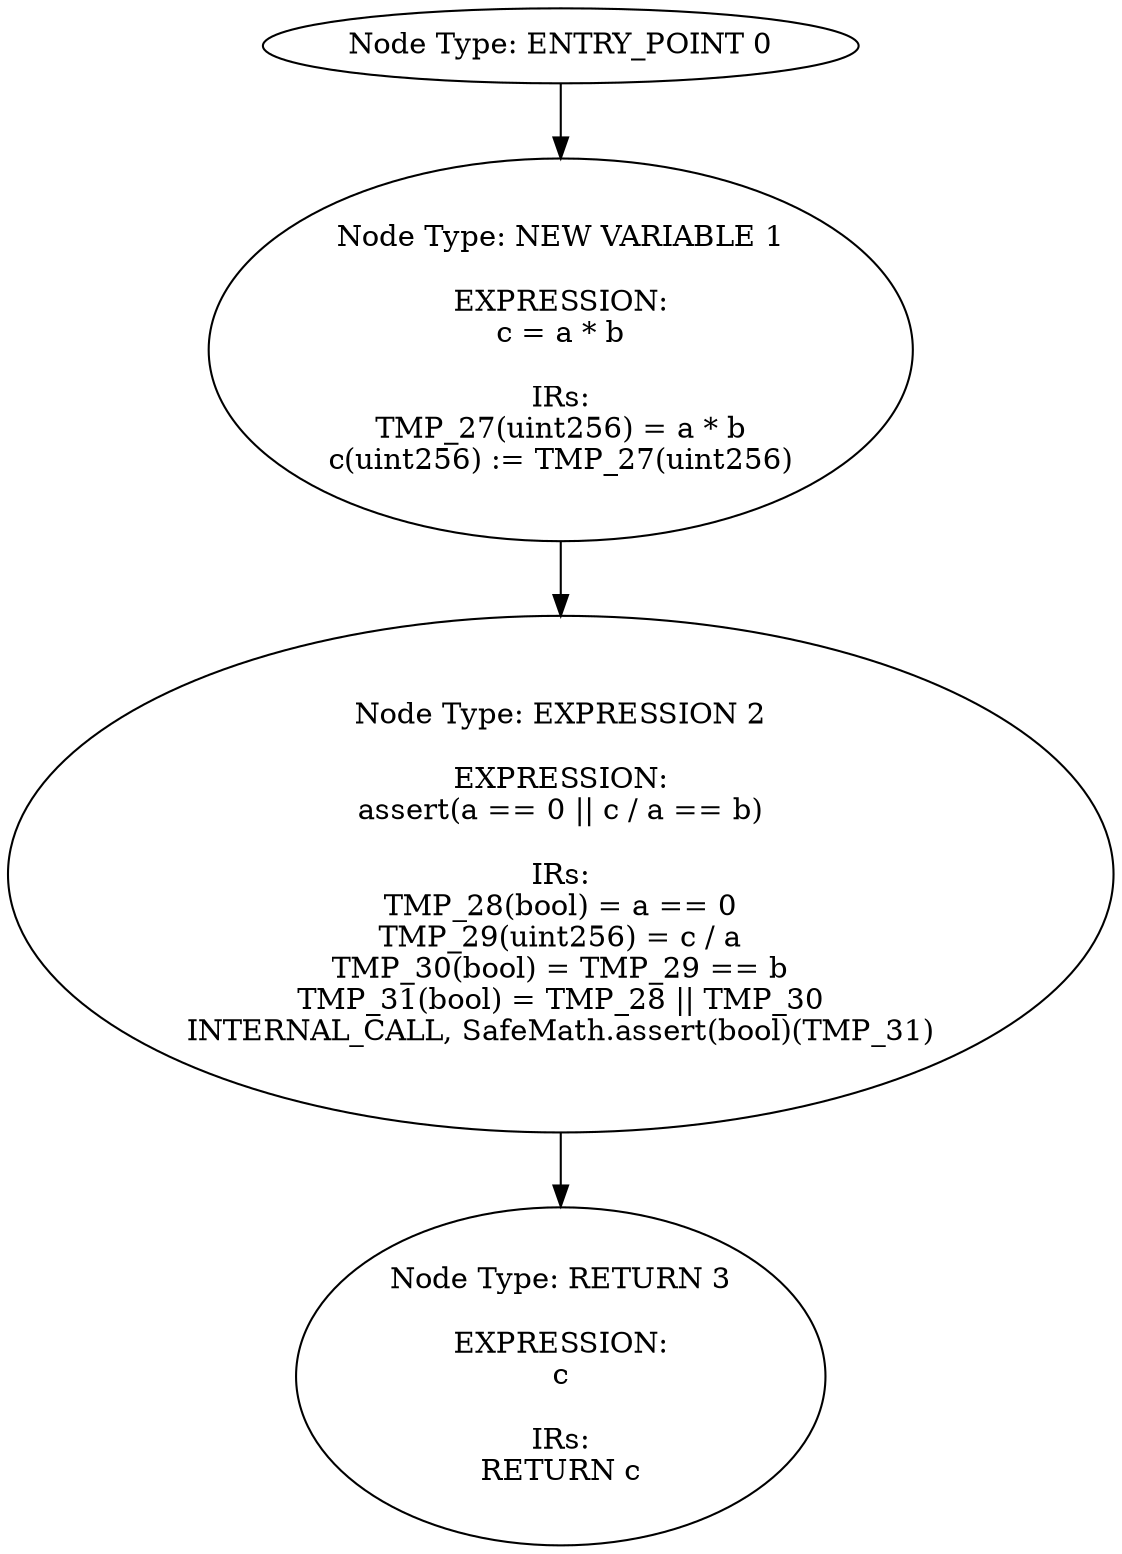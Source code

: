 digraph{
0[label="Node Type: ENTRY_POINT 0
"];
0->1;
1[label="Node Type: NEW VARIABLE 1

EXPRESSION:
c = a * b

IRs:
TMP_27(uint256) = a * b
c(uint256) := TMP_27(uint256)"];
1->2;
2[label="Node Type: EXPRESSION 2

EXPRESSION:
assert(a == 0 || c / a == b)

IRs:
TMP_28(bool) = a == 0
TMP_29(uint256) = c / a
TMP_30(bool) = TMP_29 == b
TMP_31(bool) = TMP_28 || TMP_30
INTERNAL_CALL, SafeMath.assert(bool)(TMP_31)"];
2->3;
3[label="Node Type: RETURN 3

EXPRESSION:
c

IRs:
RETURN c"];
}
